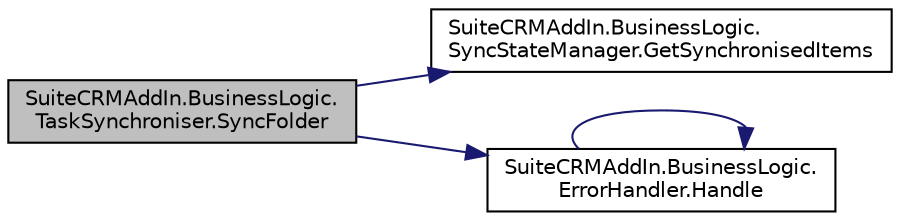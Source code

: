 digraph "SuiteCRMAddIn.BusinessLogic.TaskSynchroniser.SyncFolder"
{
  edge [fontname="Helvetica",fontsize="10",labelfontname="Helvetica",labelfontsize="10"];
  node [fontname="Helvetica",fontsize="10",shape=record];
  rankdir="LR";
  Node68 [label="SuiteCRMAddIn.BusinessLogic.\lTaskSynchroniser.SyncFolder",height=0.2,width=0.4,color="black", fillcolor="grey75", style="filled", fontcolor="black"];
  Node68 -> Node69 [color="midnightblue",fontsize="10",style="solid",fontname="Helvetica"];
  Node69 [label="SuiteCRMAddIn.BusinessLogic.\lSyncStateManager.GetSynchronisedItems",height=0.2,width=0.4,color="black", fillcolor="white", style="filled",URL="$class_suite_c_r_m_add_in_1_1_business_logic_1_1_sync_state_manager.html#af450f947df4fe310424ad2de1275d6cb",tooltip="Get all the syncstates I am holding. "];
  Node68 -> Node70 [color="midnightblue",fontsize="10",style="solid",fontname="Helvetica"];
  Node70 [label="SuiteCRMAddIn.BusinessLogic.\lErrorHandler.Handle",height=0.2,width=0.4,color="black", fillcolor="white", style="filled",URL="$class_suite_c_r_m_add_in_1_1_business_logic_1_1_error_handler.html#aa5ac5699b0099c7a812a895751df5e07"];
  Node70 -> Node70 [color="midnightblue",fontsize="10",style="solid",fontname="Helvetica"];
}
